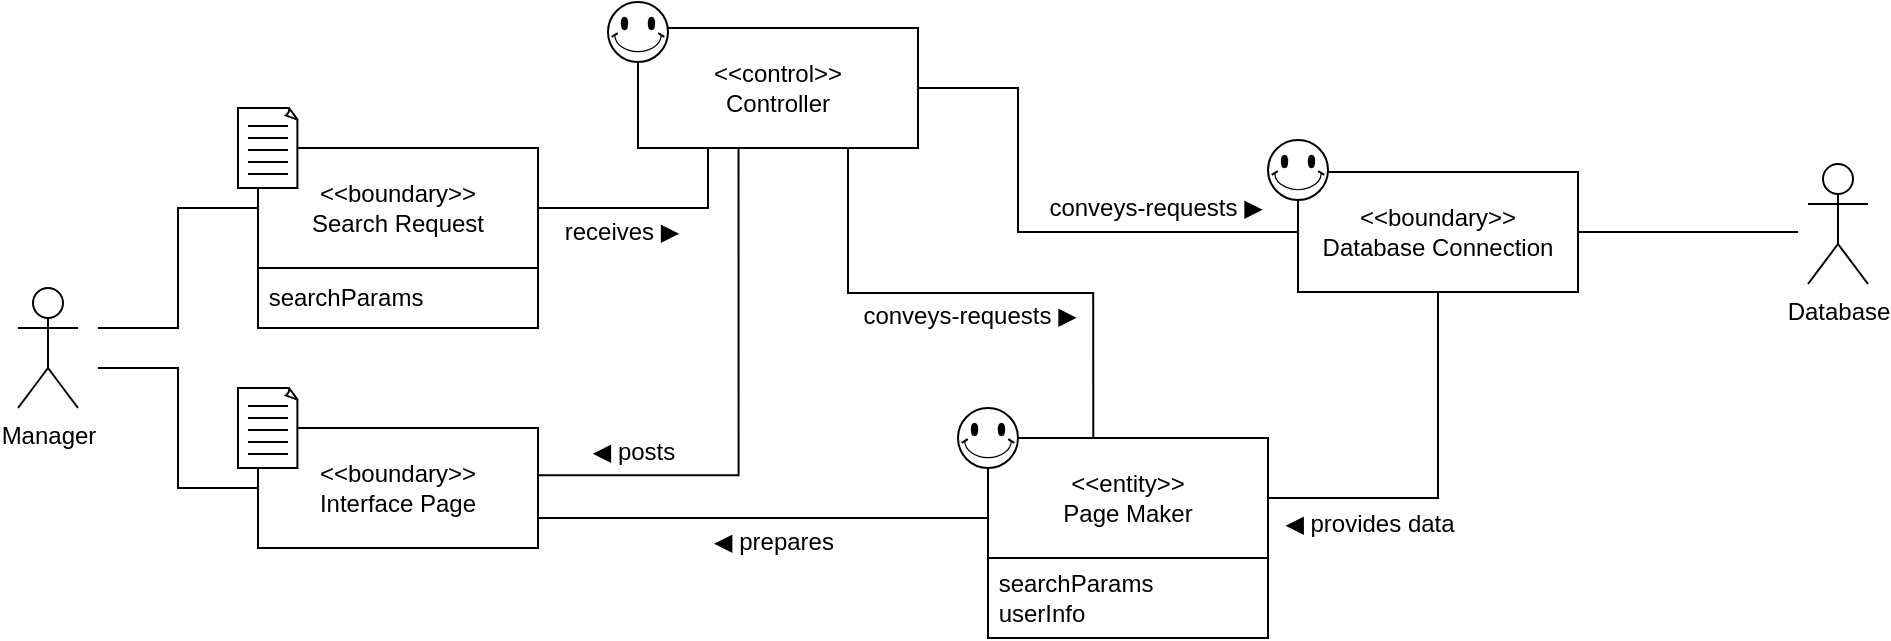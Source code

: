 <mxfile version="14.6.6" type="github">
  <diagram id="eaW2Op4QjbFX33sN2T9P" name="Page-1">
    <mxGraphModel dx="1038" dy="548" grid="1" gridSize="10" guides="1" tooltips="1" connect="1" arrows="1" fold="1" page="1" pageScale="1" pageWidth="827" pageHeight="1169" math="0" shadow="0">
      <root>
        <mxCell id="0" />
        <mxCell id="1" parent="0" />
        <mxCell id="OPHa_PDICa3LDSfkEfdJ-1" value="Database" style="shape=umlActor;verticalLabelPosition=bottom;verticalAlign=top;html=1;outlineConnect=0;" parent="1" vertex="1">
          <mxGeometry x="985" y="328" width="30" height="60" as="geometry" />
        </mxCell>
        <mxCell id="OPHa_PDICa3LDSfkEfdJ-2" style="edgeStyle=orthogonalEdgeStyle;rounded=0;orthogonalLoop=1;jettySize=auto;html=1;exitX=0.359;exitY=0.985;exitDx=0;exitDy=0;entryX=1.003;entryY=0.394;entryDx=0;entryDy=0;entryPerimeter=0;startArrow=none;startFill=0;endArrow=none;endFill=0;exitPerimeter=0;" parent="1" source="OPHa_PDICa3LDSfkEfdJ-35" target="OPHa_PDICa3LDSfkEfdJ-26" edge="1">
          <mxGeometry relative="1" as="geometry">
            <Array as="points">
              <mxPoint x="450" y="484" />
            </Array>
          </mxGeometry>
        </mxCell>
        <mxCell id="OPHa_PDICa3LDSfkEfdJ-5" style="edgeStyle=orthogonalEdgeStyle;rounded=0;orthogonalLoop=1;jettySize=auto;html=1;exitX=0;exitY=0.5;exitDx=0;exitDy=0;startArrow=none;startFill=0;endArrow=none;endFill=0;" parent="1" source="OPHa_PDICa3LDSfkEfdJ-26" edge="1">
          <mxGeometry relative="1" as="geometry">
            <mxPoint x="130" y="430" as="targetPoint" />
            <Array as="points">
              <mxPoint x="170" y="490" />
              <mxPoint x="170" y="430" />
            </Array>
          </mxGeometry>
        </mxCell>
        <object label="Manager" id="OPHa_PDICa3LDSfkEfdJ-6">
          <mxCell style="shape=umlActor;verticalLabelPosition=bottom;verticalAlign=top;html=1;outlineConnect=0;" parent="1" vertex="1">
            <mxGeometry x="90" y="390" width="30" height="60" as="geometry" />
          </mxCell>
        </object>
        <mxCell id="OPHa_PDICa3LDSfkEfdJ-7" style="edgeStyle=orthogonalEdgeStyle;rounded=0;orthogonalLoop=1;jettySize=auto;html=1;exitX=1;exitY=0.5;exitDx=0;exitDy=0;entryX=0.25;entryY=1;entryDx=0;entryDy=0;startArrow=none;startFill=0;endArrow=none;endFill=0;" parent="1" source="OPHa_PDICa3LDSfkEfdJ-16" target="OPHa_PDICa3LDSfkEfdJ-35" edge="1">
          <mxGeometry relative="1" as="geometry" />
        </mxCell>
        <mxCell id="OPHa_PDICa3LDSfkEfdJ-8" style="edgeStyle=orthogonalEdgeStyle;rounded=0;orthogonalLoop=1;jettySize=auto;html=1;exitX=0;exitY=0.5;exitDx=0;exitDy=0;startArrow=none;startFill=0;endArrow=none;endFill=0;" parent="1" source="OPHa_PDICa3LDSfkEfdJ-16" edge="1">
          <mxGeometry relative="1" as="geometry">
            <mxPoint x="130" y="410" as="targetPoint" />
            <Array as="points">
              <mxPoint x="170" y="350" />
              <mxPoint x="170" y="410" />
            </Array>
          </mxGeometry>
        </mxCell>
        <mxCell id="OPHa_PDICa3LDSfkEfdJ-9" value="conveys-requests ▶" style="text;html=1;strokeColor=none;fillColor=none;align=center;verticalAlign=middle;whiteSpace=wrap;rounded=0;rotation=0;" parent="1" vertex="1">
          <mxGeometry x="501" y="394" width="130" height="20" as="geometry" />
        </mxCell>
        <mxCell id="OPHa_PDICa3LDSfkEfdJ-10" value="◀ prepares" style="text;html=1;strokeColor=none;fillColor=none;align=center;verticalAlign=middle;whiteSpace=wrap;rounded=0;" parent="1" vertex="1">
          <mxGeometry x="435" y="507" width="66" height="20" as="geometry" />
        </mxCell>
        <mxCell id="OPHa_PDICa3LDSfkEfdJ-11" value="receives ▶" style="text;html=1;strokeColor=none;fillColor=none;align=center;verticalAlign=middle;whiteSpace=wrap;rounded=0;" parent="1" vertex="1">
          <mxGeometry x="359" y="352" width="66" height="20" as="geometry" />
        </mxCell>
        <mxCell id="OPHa_PDICa3LDSfkEfdJ-12" value="conveys-requests ▶" style="text;html=1;strokeColor=none;fillColor=none;align=center;verticalAlign=middle;whiteSpace=wrap;rounded=0;rotation=0;" parent="1" vertex="1">
          <mxGeometry x="594" y="340" width="130" height="20" as="geometry" />
        </mxCell>
        <mxCell id="OPHa_PDICa3LDSfkEfdJ-13" value="◀ posts" style="text;html=1;strokeColor=none;fillColor=none;align=center;verticalAlign=middle;whiteSpace=wrap;rounded=0;" parent="1" vertex="1">
          <mxGeometry x="365" y="462" width="66" height="20" as="geometry" />
        </mxCell>
        <mxCell id="OPHa_PDICa3LDSfkEfdJ-14" value="" style="group" parent="1" vertex="1" connectable="0">
          <mxGeometry x="200" y="300" width="150" height="110" as="geometry" />
        </mxCell>
        <mxCell id="OPHa_PDICa3LDSfkEfdJ-15" value="" style="group" parent="OPHa_PDICa3LDSfkEfdJ-14" vertex="1" connectable="0">
          <mxGeometry x="10" y="20" width="140" height="90" as="geometry" />
        </mxCell>
        <mxCell id="OPHa_PDICa3LDSfkEfdJ-16" value="&amp;lt;&amp;lt;boundary&amp;gt;&amp;gt;&lt;br&gt;Search Request" style="rounded=0;whiteSpace=wrap;html=1;" parent="OPHa_PDICa3LDSfkEfdJ-15" vertex="1">
          <mxGeometry width="140" height="60" as="geometry" />
        </mxCell>
        <mxCell id="OPHa_PDICa3LDSfkEfdJ-17" value="&amp;nbsp;searchParams" style="rounded=0;whiteSpace=wrap;html=1;align=left;" parent="OPHa_PDICa3LDSfkEfdJ-15" vertex="1">
          <mxGeometry y="60" width="140" height="30" as="geometry" />
        </mxCell>
        <mxCell id="OPHa_PDICa3LDSfkEfdJ-18" value="" style="group" parent="OPHa_PDICa3LDSfkEfdJ-14" vertex="1" connectable="0">
          <mxGeometry width="30" height="40" as="geometry" />
        </mxCell>
        <mxCell id="OPHa_PDICa3LDSfkEfdJ-19" value="" style="whiteSpace=wrap;html=1;shape=mxgraph.basic.document" parent="OPHa_PDICa3LDSfkEfdJ-18" vertex="1">
          <mxGeometry width="30" height="40" as="geometry" />
        </mxCell>
        <mxCell id="OPHa_PDICa3LDSfkEfdJ-20" value="" style="endArrow=none;html=1;" parent="OPHa_PDICa3LDSfkEfdJ-18" edge="1">
          <mxGeometry width="50" height="50" relative="1" as="geometry">
            <mxPoint x="5" y="9" as="sourcePoint" />
            <mxPoint x="25" y="9" as="targetPoint" />
          </mxGeometry>
        </mxCell>
        <mxCell id="OPHa_PDICa3LDSfkEfdJ-21" value="" style="endArrow=none;html=1;" parent="OPHa_PDICa3LDSfkEfdJ-18" edge="1">
          <mxGeometry width="50" height="50" relative="1" as="geometry">
            <mxPoint x="5" y="15" as="sourcePoint" />
            <mxPoint x="25" y="15" as="targetPoint" />
          </mxGeometry>
        </mxCell>
        <mxCell id="OPHa_PDICa3LDSfkEfdJ-22" value="" style="endArrow=none;html=1;" parent="OPHa_PDICa3LDSfkEfdJ-18" edge="1">
          <mxGeometry width="50" height="50" relative="1" as="geometry">
            <mxPoint x="5" y="21" as="sourcePoint" />
            <mxPoint x="25" y="21" as="targetPoint" />
          </mxGeometry>
        </mxCell>
        <mxCell id="OPHa_PDICa3LDSfkEfdJ-23" value="" style="endArrow=none;html=1;" parent="OPHa_PDICa3LDSfkEfdJ-18" edge="1">
          <mxGeometry width="50" height="50" relative="1" as="geometry">
            <mxPoint x="5" y="27" as="sourcePoint" />
            <mxPoint x="25" y="27" as="targetPoint" />
          </mxGeometry>
        </mxCell>
        <mxCell id="OPHa_PDICa3LDSfkEfdJ-24" value="" style="endArrow=none;html=1;" parent="OPHa_PDICa3LDSfkEfdJ-18" edge="1">
          <mxGeometry width="50" height="50" relative="1" as="geometry">
            <mxPoint x="5" y="33" as="sourcePoint" />
            <mxPoint x="25" y="33" as="targetPoint" />
          </mxGeometry>
        </mxCell>
        <mxCell id="OPHa_PDICa3LDSfkEfdJ-25" value="" style="group" parent="1" vertex="1" connectable="0">
          <mxGeometry x="200" y="440" width="150" height="80" as="geometry" />
        </mxCell>
        <mxCell id="OPHa_PDICa3LDSfkEfdJ-26" value="&amp;lt;&amp;lt;boundary&amp;gt;&amp;gt;&lt;br&gt;Interface Page" style="rounded=0;whiteSpace=wrap;html=1;" parent="OPHa_PDICa3LDSfkEfdJ-25" vertex="1">
          <mxGeometry x="10" y="20" width="140" height="60" as="geometry" />
        </mxCell>
        <mxCell id="OPHa_PDICa3LDSfkEfdJ-27" value="" style="group" parent="OPHa_PDICa3LDSfkEfdJ-25" vertex="1" connectable="0">
          <mxGeometry width="30" height="40" as="geometry" />
        </mxCell>
        <mxCell id="OPHa_PDICa3LDSfkEfdJ-28" value="" style="whiteSpace=wrap;html=1;shape=mxgraph.basic.document" parent="OPHa_PDICa3LDSfkEfdJ-27" vertex="1">
          <mxGeometry width="30" height="40" as="geometry" />
        </mxCell>
        <mxCell id="OPHa_PDICa3LDSfkEfdJ-29" value="" style="endArrow=none;html=1;" parent="OPHa_PDICa3LDSfkEfdJ-27" edge="1">
          <mxGeometry width="50" height="50" relative="1" as="geometry">
            <mxPoint x="5" y="9" as="sourcePoint" />
            <mxPoint x="25" y="9" as="targetPoint" />
          </mxGeometry>
        </mxCell>
        <mxCell id="OPHa_PDICa3LDSfkEfdJ-30" value="" style="endArrow=none;html=1;" parent="OPHa_PDICa3LDSfkEfdJ-27" edge="1">
          <mxGeometry width="50" height="50" relative="1" as="geometry">
            <mxPoint x="5" y="15" as="sourcePoint" />
            <mxPoint x="25" y="15" as="targetPoint" />
          </mxGeometry>
        </mxCell>
        <mxCell id="OPHa_PDICa3LDSfkEfdJ-31" value="" style="endArrow=none;html=1;" parent="OPHa_PDICa3LDSfkEfdJ-27" edge="1">
          <mxGeometry width="50" height="50" relative="1" as="geometry">
            <mxPoint x="5" y="21" as="sourcePoint" />
            <mxPoint x="25" y="21" as="targetPoint" />
          </mxGeometry>
        </mxCell>
        <mxCell id="OPHa_PDICa3LDSfkEfdJ-32" value="" style="endArrow=none;html=1;" parent="OPHa_PDICa3LDSfkEfdJ-27" edge="1">
          <mxGeometry width="50" height="50" relative="1" as="geometry">
            <mxPoint x="5" y="27" as="sourcePoint" />
            <mxPoint x="25" y="27" as="targetPoint" />
          </mxGeometry>
        </mxCell>
        <mxCell id="OPHa_PDICa3LDSfkEfdJ-33" value="" style="endArrow=none;html=1;" parent="OPHa_PDICa3LDSfkEfdJ-27" edge="1">
          <mxGeometry width="50" height="50" relative="1" as="geometry">
            <mxPoint x="5" y="33" as="sourcePoint" />
            <mxPoint x="25" y="33" as="targetPoint" />
          </mxGeometry>
        </mxCell>
        <mxCell id="OPHa_PDICa3LDSfkEfdJ-34" value="" style="group" parent="1" vertex="1" connectable="0">
          <mxGeometry x="385" y="247" width="155" height="73" as="geometry" />
        </mxCell>
        <mxCell id="OPHa_PDICa3LDSfkEfdJ-35" value="&amp;lt;&amp;lt;control&amp;gt;&amp;gt;&lt;br&gt;Controller" style="rounded=0;whiteSpace=wrap;html=1;" parent="OPHa_PDICa3LDSfkEfdJ-34" vertex="1">
          <mxGeometry x="15" y="13" width="140" height="60" as="geometry" />
        </mxCell>
        <mxCell id="OPHa_PDICa3LDSfkEfdJ-36" value="" style="verticalLabelPosition=bottom;verticalAlign=top;html=1;shape=mxgraph.basic.smiley" parent="OPHa_PDICa3LDSfkEfdJ-34" vertex="1">
          <mxGeometry width="30" height="30" as="geometry" />
        </mxCell>
        <mxCell id="OPHa_PDICa3LDSfkEfdJ-37" style="edgeStyle=orthogonalEdgeStyle;rounded=0;orthogonalLoop=1;jettySize=auto;html=1;exitX=1;exitY=0.5;exitDx=0;exitDy=0;entryX=0;entryY=0.5;entryDx=0;entryDy=0;endArrow=none;endFill=0;" parent="1" source="OPHa_PDICa3LDSfkEfdJ-35" target="OPHa_PDICa3LDSfkEfdJ-46" edge="1">
          <mxGeometry relative="1" as="geometry">
            <Array as="points">
              <mxPoint x="590" y="290" />
              <mxPoint x="590" y="362" />
            </Array>
          </mxGeometry>
        </mxCell>
        <mxCell id="OPHa_PDICa3LDSfkEfdJ-38" style="edgeStyle=orthogonalEdgeStyle;rounded=0;orthogonalLoop=1;jettySize=auto;html=1;exitX=0.75;exitY=1;exitDx=0;exitDy=0;entryX=0.376;entryY=0;entryDx=0;entryDy=0;entryPerimeter=0;endArrow=none;endFill=0;" parent="1" source="OPHa_PDICa3LDSfkEfdJ-35" target="OPHa_PDICa3LDSfkEfdJ-42" edge="1">
          <mxGeometry relative="1" as="geometry" />
        </mxCell>
        <mxCell id="OPHa_PDICa3LDSfkEfdJ-39" value="◀ provides data" style="text;html=1;strokeColor=none;fillColor=none;align=center;verticalAlign=middle;whiteSpace=wrap;rounded=0;rotation=0;" parent="1" vertex="1">
          <mxGeometry x="701" y="497.5" width="130" height="20" as="geometry" />
        </mxCell>
        <mxCell id="OPHa_PDICa3LDSfkEfdJ-40" value="" style="group" parent="1" vertex="1" connectable="0">
          <mxGeometry x="560" y="450" width="155" height="115" as="geometry" />
        </mxCell>
        <mxCell id="OPHa_PDICa3LDSfkEfdJ-41" value="" style="group" parent="OPHa_PDICa3LDSfkEfdJ-40" vertex="1" connectable="0">
          <mxGeometry width="155" height="75" as="geometry" />
        </mxCell>
        <mxCell id="OPHa_PDICa3LDSfkEfdJ-42" value="&amp;lt;&amp;lt;entity&amp;gt;&amp;gt;&lt;br&gt;Page Maker" style="rounded=0;whiteSpace=wrap;html=1;" parent="OPHa_PDICa3LDSfkEfdJ-41" vertex="1">
          <mxGeometry x="15" y="15" width="140" height="60" as="geometry" />
        </mxCell>
        <mxCell id="OPHa_PDICa3LDSfkEfdJ-43" value="" style="verticalLabelPosition=bottom;verticalAlign=top;html=1;shape=mxgraph.basic.smiley" parent="OPHa_PDICa3LDSfkEfdJ-41" vertex="1">
          <mxGeometry width="30" height="30" as="geometry" />
        </mxCell>
        <mxCell id="OPHa_PDICa3LDSfkEfdJ-44" value="&amp;nbsp;searchParams&lt;br&gt;&amp;nbsp;userInfo" style="rounded=0;whiteSpace=wrap;html=1;align=left;" parent="OPHa_PDICa3LDSfkEfdJ-40" vertex="1">
          <mxGeometry x="15" y="75" width="140" height="40" as="geometry" />
        </mxCell>
        <mxCell id="OPHa_PDICa3LDSfkEfdJ-45" value="" style="group" parent="1" vertex="1" connectable="0">
          <mxGeometry x="715" y="316" width="155" height="76" as="geometry" />
        </mxCell>
        <mxCell id="OPHa_PDICa3LDSfkEfdJ-46" value="&amp;lt;&amp;lt;boundary&amp;gt;&amp;gt;&lt;br&gt;Database Connection" style="rounded=0;whiteSpace=wrap;html=1;" parent="OPHa_PDICa3LDSfkEfdJ-45" vertex="1">
          <mxGeometry x="15" y="16" width="140" height="60" as="geometry" />
        </mxCell>
        <mxCell id="OPHa_PDICa3LDSfkEfdJ-47" value="" style="verticalLabelPosition=bottom;verticalAlign=top;html=1;shape=mxgraph.basic.smiley" parent="OPHa_PDICa3LDSfkEfdJ-45" vertex="1">
          <mxGeometry width="30" height="30" as="geometry" />
        </mxCell>
        <mxCell id="OPHa_PDICa3LDSfkEfdJ-48" style="edgeStyle=orthogonalEdgeStyle;rounded=0;orthogonalLoop=1;jettySize=auto;html=1;exitX=1;exitY=0.75;exitDx=0;exitDy=0;endArrow=none;endFill=0;" parent="1" source="OPHa_PDICa3LDSfkEfdJ-26" edge="1">
          <mxGeometry relative="1" as="geometry">
            <mxPoint x="575" y="505" as="targetPoint" />
            <Array as="points">
              <mxPoint x="575" y="505" />
            </Array>
          </mxGeometry>
        </mxCell>
        <mxCell id="OPHa_PDICa3LDSfkEfdJ-49" style="edgeStyle=orthogonalEdgeStyle;rounded=0;orthogonalLoop=1;jettySize=auto;html=1;exitX=0.5;exitY=1;exitDx=0;exitDy=0;entryX=1;entryY=0.5;entryDx=0;entryDy=0;endArrow=none;endFill=0;" parent="1" source="OPHa_PDICa3LDSfkEfdJ-46" target="OPHa_PDICa3LDSfkEfdJ-42" edge="1">
          <mxGeometry relative="1" as="geometry" />
        </mxCell>
        <mxCell id="OPHa_PDICa3LDSfkEfdJ-50" style="edgeStyle=orthogonalEdgeStyle;rounded=0;orthogonalLoop=1;jettySize=auto;html=1;exitX=1;exitY=0.5;exitDx=0;exitDy=0;endArrow=none;endFill=0;" parent="1" source="OPHa_PDICa3LDSfkEfdJ-46" edge="1">
          <mxGeometry relative="1" as="geometry">
            <mxPoint x="980" y="362" as="targetPoint" />
          </mxGeometry>
        </mxCell>
      </root>
    </mxGraphModel>
  </diagram>
</mxfile>
